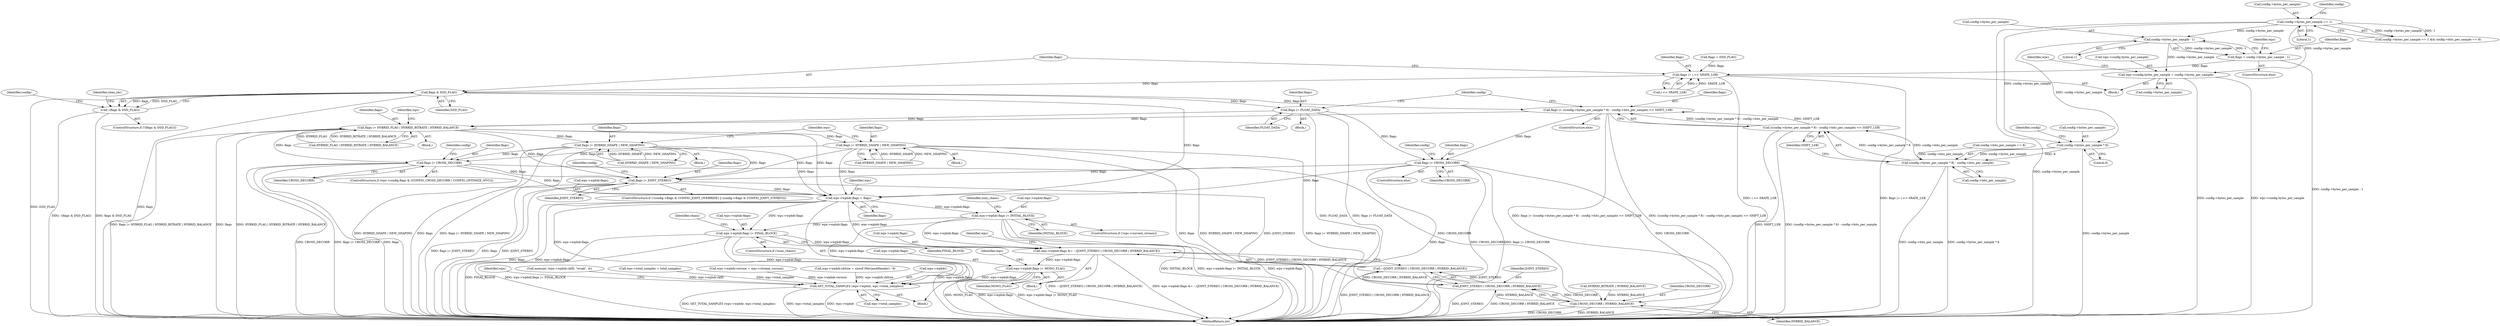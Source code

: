 digraph "0_WavPack_070ef6f138956d9ea9612e69586152339dbefe51@pointer" {
"1000264" [label="(Call,config->bytes_per_sample - 1)"];
"1000158" [label="(Call,config->bytes_per_sample == 1)"];
"1000262" [label="(Call,flags = config->bytes_per_sample - 1)"];
"1000379" [label="(Call,flags |= i << SRATE_LSB)"];
"1000386" [label="(Call,flags & DSD_FLAG)"];
"1000385" [label="(Call,!(flags & DSD_FLAG))"];
"1000411" [label="(Call,flags |= FLOAT_DATA)"];
"1000435" [label="(Call,flags |= HYBRID_FLAG | HYBRID_BITRATE | HYBRID_BALANCE)"];
"1000461" [label="(Call,flags |= HYBRID_SHAPE | NEW_SHAPING)"];
"1000500" [label="(Call,flags |= CROSS_DECORR)"];
"1000571" [label="(Call,flags |= JOINT_STEREO)"];
"1000887" [label="(Call,wps->wphdr.flags = flags)"];
"1000871" [label="(Call,SET_TOTAL_SAMPLES (wps->wphdr, wpc->total_samples))"];
"1000904" [label="(Call,wps->wphdr.flags |= INITIAL_BLOCK)"];
"1000914" [label="(Call,wps->wphdr.flags |= FINAL_BLOCK)"];
"1000926" [label="(Call,wps->wphdr.flags &= ~(JOINT_STEREO | CROSS_DECORR | HYBRID_BALANCE))"];
"1000938" [label="(Call,wps->wphdr.flags |= MONO_FLAG)"];
"1000933" [label="(Call,JOINT_STEREO | CROSS_DECORR | HYBRID_BALANCE)"];
"1000932" [label="(Call,~(JOINT_STEREO | CROSS_DECORR | HYBRID_BALANCE))"];
"1000935" [label="(Call,CROSS_DECORR | HYBRID_BALANCE)"];
"1000485" [label="(Call,flags |= HYBRID_SHAPE | NEW_SHAPING)"];
"1000555" [label="(Call,flags |= CROSS_DECORR)"];
"1000415" [label="(Call,flags |= ((config->bytes_per_sample * 8) - config->bits_per_sample) << SHIFT_LSB)"];
"1000310" [label="(Call,wpc->config.bytes_per_sample = config->bytes_per_sample)"];
"1000419" [label="(Call,config->bytes_per_sample * 8)"];
"1000418" [label="(Call,(config->bytes_per_sample * 8) - config->bits_per_sample)"];
"1000417" [label="(Call,((config->bytes_per_sample * 8) - config->bits_per_sample) << SHIFT_LSB)"];
"1000554" [label="(ControlStructure,else)"];
"1000881" [label="(Identifier,wps)"];
"1000937" [label="(Identifier,HYBRID_BALANCE)"];
"1000159" [label="(Call,config->bytes_per_sample)"];
"1000485" [label="(Call,flags |= HYBRID_SHAPE | NEW_SHAPING)"];
"1000311" [label="(Call,wpc->config.bytes_per_sample)"];
"1000162" [label="(Literal,1)"];
"1000871" [label="(Call,SET_TOTAL_SAMPLES (wps->wphdr, wpc->total_samples))"];
"1000431" [label="(Identifier,config)"];
"1000935" [label="(Call,CROSS_DECORR | HYBRID_BALANCE)"];
"1000487" [label="(Call,HYBRID_SHAPE | NEW_SHAPING)"];
"1000904" [label="(Call,wps->wphdr.flags |= INITIAL_BLOCK)"];
"1000417" [label="(Call,((config->bytes_per_sample * 8) - config->bits_per_sample) << SHIFT_LSB)"];
"1000557" [label="(Identifier,CROSS_DECORR)"];
"1000157" [label="(Call,config->bytes_per_sample == 1 && config->bits_per_sample == 8)"];
"1000461" [label="(Call,flags |= HYBRID_SHAPE | NEW_SHAPING)"];
"1000941" [label="(Identifier,wps)"];
"1000556" [label="(Identifier,flags)"];
"1000563" [label="(Identifier,config)"];
"1000555" [label="(Call,flags |= CROSS_DECORR)"];
"1000268" [label="(Literal,1)"];
"1000263" [label="(Identifier,flags)"];
"1000413" [label="(Identifier,FLOAT_DATA)"];
"1000571" [label="(Call,flags |= JOINT_STEREO)"];
"1000506" [label="(Identifier,config)"];
"1000427" [label="(Identifier,SHIFT_LSB)"];
"1000502" [label="(Identifier,CROSS_DECORR)"];
"1000106" [label="(Block,)"];
"1000163" [label="(Call,config->bits_per_sample == 8)"];
"1000887" [label="(Call,wps->wphdr.flags = flags)"];
"1000463" [label="(Call,HYBRID_SHAPE | NEW_SHAPING)"];
"1000462" [label="(Identifier,flags)"];
"1000322" [label="(Identifier,wpc)"];
"1000425" [label="(Identifier,config)"];
"1000911" [label="(ControlStructure,if (!num_chans))"];
"1000271" [label="(Identifier,wpc)"];
"1000394" [label="(Block,)"];
"1000265" [label="(Call,config->bytes_per_sample)"];
"1000415" [label="(Call,flags |= ((config->bytes_per_sample * 8) - config->bits_per_sample) << SHIFT_LSB)"];
"1000316" [label="(Call,config->bytes_per_sample)"];
"1000500" [label="(Call,flags |= CROSS_DECORR)"];
"1000381" [label="(Call,i << SRATE_LSB)"];
"1000416" [label="(Identifier,flags)"];
"1000437" [label="(Call,HYBRID_FLAG | HYBRID_BITRATE | HYBRID_BALANCE)"];
"1000920" [label="(Identifier,FINAL_BLOCK)"];
"1000420" [label="(Call,config->bytes_per_sample)"];
"1000261" [label="(ControlStructure,else)"];
"1000905" [label="(Call,wps->wphdr.flags)"];
"1000853" [label="(Call,memcpy (wps->wphdr.ckID, \"wvpk\", 4))"];
"1000269" [label="(Call,wpc->total_samples = total_samples)"];
"1000475" [label="(Block,)"];
"1000910" [label="(Identifier,INITIAL_BLOCK)"];
"1000926" [label="(Call,wps->wphdr.flags &= ~(JOINT_STEREO | CROSS_DECORR | HYBRID_BALANCE))"];
"1000451" [label="(Block,)"];
"1000423" [label="(Literal,8)"];
"1000932" [label="(Call,~(JOINT_STEREO | CROSS_DECORR | HYBRID_BALANCE))"];
"1000573" [label="(Identifier,JOINT_STEREO)"];
"1000262" [label="(Call,flags = config->bytes_per_sample - 1)"];
"1000878" [label="(Call,wps->wphdr.version = wpc->stream_version)"];
"1000944" [label="(Identifier,MONO_FLAG)"];
"1000434" [label="(Block,)"];
"1000392" [label="(Identifier,config)"];
"1000412" [label="(Identifier,flags)"];
"1000418" [label="(Call,(config->bytes_per_sample * 8) - config->bits_per_sample)"];
"1000861" [label="(Call,wps->wphdr.ckSize = sizeof (WavpackHeader) - 8)"];
"1000577" [label="(Identifier,config)"];
"1000379" [label="(Call,flags |= i << SRATE_LSB)"];
"1000893" [label="(Identifier,flags)"];
"1000388" [label="(Identifier,DSD_FLAG)"];
"1000913" [label="(Identifier,num_chans)"];
"1000923" [label="(Identifier,chans)"];
"1000586" [label="(Identifier,chan_ids)"];
"1000927" [label="(Call,wps->wphdr.flags)"];
"1000264" [label="(Call,config->bytes_per_sample - 1)"];
"1000688" [label="(Identifier,wpc)"];
"1000380" [label="(Identifier,flags)"];
"1000933" [label="(Call,JOINT_STEREO | CROSS_DECORR | HYBRID_BALANCE)"];
"1000875" [label="(Call,wpc->total_samples)"];
"1000439" [label="(Call,HYBRID_BITRATE | HYBRID_BALANCE)"];
"1000690" [label="(Block,)"];
"1000310" [label="(Call,wpc->config.bytes_per_sample = config->bytes_per_sample)"];
"1000939" [label="(Call,wps->wphdr.flags)"];
"1000411" [label="(Call,flags |= FLOAT_DATA)"];
"1000572" [label="(Identifier,flags)"];
"1000174" [label="(Call,flags = DSD_FLAG)"];
"1000386" [label="(Call,flags & DSD_FLAG)"];
"1000447" [label="(Identifier,wpc)"];
"1000165" [label="(Identifier,config)"];
"1000914" [label="(Call,wps->wphdr.flags |= FINAL_BLOCK)"];
"1000385" [label="(Call,!(flags & DSD_FLAG))"];
"1000384" [label="(ControlStructure,if (!(flags & DSD_FLAG)))"];
"1000896" [label="(Identifier,wps)"];
"1000414" [label="(ControlStructure,else)"];
"1000436" [label="(Identifier,flags)"];
"1000936" [label="(Identifier,CROSS_DECORR)"];
"1000490" [label="(ControlStructure,if (wpc->config.flags & (CONFIG_CROSS_DECORR | CONFIG_OPTIMIZE_WVC)))"];
"1000158" [label="(Call,config->bytes_per_sample == 1)"];
"1000925" [label="(Block,)"];
"1000989" [label="(MethodReturn,int)"];
"1000934" [label="(Identifier,JOINT_STEREO)"];
"1000872" [label="(Call,wps->wphdr)"];
"1000899" [label="(ControlStructure,if (!wpc->current_stream))"];
"1000435" [label="(Call,flags |= HYBRID_FLAG | HYBRID_BITRATE | HYBRID_BALANCE)"];
"1000419" [label="(Call,config->bytes_per_sample * 8)"];
"1000938" [label="(Call,wps->wphdr.flags |= MONO_FLAG)"];
"1000387" [label="(Identifier,flags)"];
"1000486" [label="(Identifier,flags)"];
"1000915" [label="(Call,wps->wphdr.flags)"];
"1000558" [label="(ControlStructure,if (!(config->flags & CONFIG_JOINT_OVERRIDE) || (config->flags & CONFIG_JOINT_STEREO)))"];
"1000501" [label="(Identifier,flags)"];
"1000424" [label="(Call,config->bits_per_sample)"];
"1000888" [label="(Call,wps->wphdr.flags)"];
"1000494" [label="(Identifier,wpc)"];
"1000264" -> "1000262"  [label="AST: "];
"1000264" -> "1000268"  [label="CFG: "];
"1000265" -> "1000264"  [label="AST: "];
"1000268" -> "1000264"  [label="AST: "];
"1000262" -> "1000264"  [label="CFG: "];
"1000264" -> "1000262"  [label="DDG: config->bytes_per_sample"];
"1000264" -> "1000262"  [label="DDG: 1"];
"1000158" -> "1000264"  [label="DDG: config->bytes_per_sample"];
"1000264" -> "1000310"  [label="DDG: config->bytes_per_sample"];
"1000264" -> "1000419"  [label="DDG: config->bytes_per_sample"];
"1000158" -> "1000157"  [label="AST: "];
"1000158" -> "1000162"  [label="CFG: "];
"1000159" -> "1000158"  [label="AST: "];
"1000162" -> "1000158"  [label="AST: "];
"1000165" -> "1000158"  [label="CFG: "];
"1000157" -> "1000158"  [label="CFG: "];
"1000158" -> "1000989"  [label="DDG: config->bytes_per_sample"];
"1000158" -> "1000157"  [label="DDG: config->bytes_per_sample"];
"1000158" -> "1000157"  [label="DDG: 1"];
"1000158" -> "1000310"  [label="DDG: config->bytes_per_sample"];
"1000158" -> "1000419"  [label="DDG: config->bytes_per_sample"];
"1000262" -> "1000261"  [label="AST: "];
"1000263" -> "1000262"  [label="AST: "];
"1000271" -> "1000262"  [label="CFG: "];
"1000262" -> "1000989"  [label="DDG: config->bytes_per_sample - 1"];
"1000262" -> "1000379"  [label="DDG: flags"];
"1000379" -> "1000106"  [label="AST: "];
"1000379" -> "1000381"  [label="CFG: "];
"1000380" -> "1000379"  [label="AST: "];
"1000381" -> "1000379"  [label="AST: "];
"1000387" -> "1000379"  [label="CFG: "];
"1000379" -> "1000989"  [label="DDG: flags |= i << SRATE_LSB"];
"1000379" -> "1000989"  [label="DDG: i << SRATE_LSB"];
"1000174" -> "1000379"  [label="DDG: flags"];
"1000381" -> "1000379"  [label="DDG: i"];
"1000381" -> "1000379"  [label="DDG: SRATE_LSB"];
"1000379" -> "1000386"  [label="DDG: flags"];
"1000386" -> "1000385"  [label="AST: "];
"1000386" -> "1000388"  [label="CFG: "];
"1000387" -> "1000386"  [label="AST: "];
"1000388" -> "1000386"  [label="AST: "];
"1000385" -> "1000386"  [label="CFG: "];
"1000386" -> "1000989"  [label="DDG: DSD_FLAG"];
"1000386" -> "1000989"  [label="DDG: flags"];
"1000386" -> "1000385"  [label="DDG: flags"];
"1000386" -> "1000385"  [label="DDG: DSD_FLAG"];
"1000386" -> "1000411"  [label="DDG: flags"];
"1000386" -> "1000415"  [label="DDG: flags"];
"1000386" -> "1000887"  [label="DDG: flags"];
"1000385" -> "1000384"  [label="AST: "];
"1000392" -> "1000385"  [label="CFG: "];
"1000586" -> "1000385"  [label="CFG: "];
"1000385" -> "1000989"  [label="DDG: flags & DSD_FLAG"];
"1000385" -> "1000989"  [label="DDG: !(flags & DSD_FLAG)"];
"1000411" -> "1000394"  [label="AST: "];
"1000411" -> "1000413"  [label="CFG: "];
"1000412" -> "1000411"  [label="AST: "];
"1000413" -> "1000411"  [label="AST: "];
"1000431" -> "1000411"  [label="CFG: "];
"1000411" -> "1000989"  [label="DDG: flags |= FLOAT_DATA"];
"1000411" -> "1000989"  [label="DDG: FLOAT_DATA"];
"1000411" -> "1000435"  [label="DDG: flags"];
"1000411" -> "1000555"  [label="DDG: flags"];
"1000435" -> "1000434"  [label="AST: "];
"1000435" -> "1000437"  [label="CFG: "];
"1000436" -> "1000435"  [label="AST: "];
"1000437" -> "1000435"  [label="AST: "];
"1000447" -> "1000435"  [label="CFG: "];
"1000435" -> "1000989"  [label="DDG: flags"];
"1000435" -> "1000989"  [label="DDG: HYBRID_FLAG | HYBRID_BITRATE | HYBRID_BALANCE"];
"1000435" -> "1000989"  [label="DDG: flags |= HYBRID_FLAG | HYBRID_BITRATE | HYBRID_BALANCE"];
"1000415" -> "1000435"  [label="DDG: flags"];
"1000437" -> "1000435"  [label="DDG: HYBRID_FLAG"];
"1000437" -> "1000435"  [label="DDG: HYBRID_BITRATE | HYBRID_BALANCE"];
"1000435" -> "1000461"  [label="DDG: flags"];
"1000435" -> "1000485"  [label="DDG: flags"];
"1000435" -> "1000500"  [label="DDG: flags"];
"1000435" -> "1000571"  [label="DDG: flags"];
"1000435" -> "1000887"  [label="DDG: flags"];
"1000461" -> "1000451"  [label="AST: "];
"1000461" -> "1000463"  [label="CFG: "];
"1000462" -> "1000461"  [label="AST: "];
"1000463" -> "1000461"  [label="AST: "];
"1000494" -> "1000461"  [label="CFG: "];
"1000461" -> "1000989"  [label="DDG: flags |= HYBRID_SHAPE | NEW_SHAPING"];
"1000461" -> "1000989"  [label="DDG: HYBRID_SHAPE | NEW_SHAPING"];
"1000461" -> "1000989"  [label="DDG: flags"];
"1000463" -> "1000461"  [label="DDG: HYBRID_SHAPE"];
"1000463" -> "1000461"  [label="DDG: NEW_SHAPING"];
"1000461" -> "1000500"  [label="DDG: flags"];
"1000461" -> "1000571"  [label="DDG: flags"];
"1000461" -> "1000887"  [label="DDG: flags"];
"1000500" -> "1000490"  [label="AST: "];
"1000500" -> "1000502"  [label="CFG: "];
"1000501" -> "1000500"  [label="AST: "];
"1000502" -> "1000500"  [label="AST: "];
"1000506" -> "1000500"  [label="CFG: "];
"1000500" -> "1000989"  [label="DDG: CROSS_DECORR"];
"1000500" -> "1000989"  [label="DDG: flags |= CROSS_DECORR"];
"1000500" -> "1000989"  [label="DDG: flags"];
"1000485" -> "1000500"  [label="DDG: flags"];
"1000500" -> "1000571"  [label="DDG: flags"];
"1000500" -> "1000887"  [label="DDG: flags"];
"1000500" -> "1000935"  [label="DDG: CROSS_DECORR"];
"1000571" -> "1000558"  [label="AST: "];
"1000571" -> "1000573"  [label="CFG: "];
"1000572" -> "1000571"  [label="AST: "];
"1000573" -> "1000571"  [label="AST: "];
"1000577" -> "1000571"  [label="CFG: "];
"1000571" -> "1000989"  [label="DDG: flags |= JOINT_STEREO"];
"1000571" -> "1000989"  [label="DDG: flags"];
"1000571" -> "1000989"  [label="DDG: JOINT_STEREO"];
"1000485" -> "1000571"  [label="DDG: flags"];
"1000555" -> "1000571"  [label="DDG: flags"];
"1000571" -> "1000887"  [label="DDG: flags"];
"1000571" -> "1000933"  [label="DDG: JOINT_STEREO"];
"1000887" -> "1000690"  [label="AST: "];
"1000887" -> "1000893"  [label="CFG: "];
"1000888" -> "1000887"  [label="AST: "];
"1000893" -> "1000887"  [label="AST: "];
"1000896" -> "1000887"  [label="CFG: "];
"1000887" -> "1000989"  [label="DDG: flags"];
"1000887" -> "1000989"  [label="DDG: wps->wphdr.flags"];
"1000887" -> "1000871"  [label="DDG: wps->wphdr.flags"];
"1000485" -> "1000887"  [label="DDG: flags"];
"1000555" -> "1000887"  [label="DDG: flags"];
"1000887" -> "1000904"  [label="DDG: wps->wphdr.flags"];
"1000887" -> "1000914"  [label="DDG: wps->wphdr.flags"];
"1000887" -> "1000926"  [label="DDG: wps->wphdr.flags"];
"1000871" -> "1000690"  [label="AST: "];
"1000871" -> "1000875"  [label="CFG: "];
"1000872" -> "1000871"  [label="AST: "];
"1000875" -> "1000871"  [label="AST: "];
"1000881" -> "1000871"  [label="CFG: "];
"1000871" -> "1000989"  [label="DDG: wps->wphdr"];
"1000871" -> "1000989"  [label="DDG: SET_TOTAL_SAMPLES (wps->wphdr, wpc->total_samples)"];
"1000871" -> "1000989"  [label="DDG: wpc->total_samples"];
"1000938" -> "1000871"  [label="DDG: wps->wphdr.flags"];
"1000904" -> "1000871"  [label="DDG: wps->wphdr.flags"];
"1000853" -> "1000871"  [label="DDG: wps->wphdr.ckID"];
"1000878" -> "1000871"  [label="DDG: wps->wphdr.version"];
"1000914" -> "1000871"  [label="DDG: wps->wphdr.flags"];
"1000861" -> "1000871"  [label="DDG: wps->wphdr.ckSize"];
"1000269" -> "1000871"  [label="DDG: wpc->total_samples"];
"1000904" -> "1000899"  [label="AST: "];
"1000904" -> "1000910"  [label="CFG: "];
"1000905" -> "1000904"  [label="AST: "];
"1000910" -> "1000904"  [label="AST: "];
"1000913" -> "1000904"  [label="CFG: "];
"1000904" -> "1000989"  [label="DDG: wps->wphdr.flags |= INITIAL_BLOCK"];
"1000904" -> "1000989"  [label="DDG: wps->wphdr.flags"];
"1000904" -> "1000989"  [label="DDG: INITIAL_BLOCK"];
"1000904" -> "1000914"  [label="DDG: wps->wphdr.flags"];
"1000904" -> "1000926"  [label="DDG: wps->wphdr.flags"];
"1000914" -> "1000911"  [label="AST: "];
"1000914" -> "1000920"  [label="CFG: "];
"1000915" -> "1000914"  [label="AST: "];
"1000920" -> "1000914"  [label="AST: "];
"1000923" -> "1000914"  [label="CFG: "];
"1000914" -> "1000989"  [label="DDG: FINAL_BLOCK"];
"1000914" -> "1000989"  [label="DDG: wps->wphdr.flags |= FINAL_BLOCK"];
"1000914" -> "1000989"  [label="DDG: wps->wphdr.flags"];
"1000914" -> "1000926"  [label="DDG: wps->wphdr.flags"];
"1000926" -> "1000925"  [label="AST: "];
"1000926" -> "1000932"  [label="CFG: "];
"1000927" -> "1000926"  [label="AST: "];
"1000932" -> "1000926"  [label="AST: "];
"1000941" -> "1000926"  [label="CFG: "];
"1000926" -> "1000989"  [label="DDG: wps->wphdr.flags &= ~(JOINT_STEREO | CROSS_DECORR | HYBRID_BALANCE)"];
"1000926" -> "1000989"  [label="DDG: ~(JOINT_STEREO | CROSS_DECORR | HYBRID_BALANCE)"];
"1000932" -> "1000926"  [label="DDG: JOINT_STEREO | CROSS_DECORR | HYBRID_BALANCE"];
"1000926" -> "1000938"  [label="DDG: wps->wphdr.flags"];
"1000938" -> "1000925"  [label="AST: "];
"1000938" -> "1000944"  [label="CFG: "];
"1000939" -> "1000938"  [label="AST: "];
"1000944" -> "1000938"  [label="AST: "];
"1000688" -> "1000938"  [label="CFG: "];
"1000938" -> "1000989"  [label="DDG: wps->wphdr.flags"];
"1000938" -> "1000989"  [label="DDG: wps->wphdr.flags |= MONO_FLAG"];
"1000938" -> "1000989"  [label="DDG: MONO_FLAG"];
"1000933" -> "1000932"  [label="AST: "];
"1000933" -> "1000935"  [label="CFG: "];
"1000934" -> "1000933"  [label="AST: "];
"1000935" -> "1000933"  [label="AST: "];
"1000932" -> "1000933"  [label="CFG: "];
"1000933" -> "1000989"  [label="DDG: CROSS_DECORR | HYBRID_BALANCE"];
"1000933" -> "1000989"  [label="DDG: JOINT_STEREO"];
"1000933" -> "1000932"  [label="DDG: JOINT_STEREO"];
"1000933" -> "1000932"  [label="DDG: CROSS_DECORR | HYBRID_BALANCE"];
"1000935" -> "1000933"  [label="DDG: CROSS_DECORR"];
"1000935" -> "1000933"  [label="DDG: HYBRID_BALANCE"];
"1000932" -> "1000989"  [label="DDG: JOINT_STEREO | CROSS_DECORR | HYBRID_BALANCE"];
"1000935" -> "1000937"  [label="CFG: "];
"1000936" -> "1000935"  [label="AST: "];
"1000937" -> "1000935"  [label="AST: "];
"1000935" -> "1000989"  [label="DDG: CROSS_DECORR"];
"1000935" -> "1000989"  [label="DDG: HYBRID_BALANCE"];
"1000555" -> "1000935"  [label="DDG: CROSS_DECORR"];
"1000439" -> "1000935"  [label="DDG: HYBRID_BALANCE"];
"1000485" -> "1000475"  [label="AST: "];
"1000485" -> "1000487"  [label="CFG: "];
"1000486" -> "1000485"  [label="AST: "];
"1000487" -> "1000485"  [label="AST: "];
"1000494" -> "1000485"  [label="CFG: "];
"1000485" -> "1000989"  [label="DDG: flags"];
"1000485" -> "1000989"  [label="DDG: HYBRID_SHAPE | NEW_SHAPING"];
"1000485" -> "1000989"  [label="DDG: flags |= HYBRID_SHAPE | NEW_SHAPING"];
"1000487" -> "1000485"  [label="DDG: HYBRID_SHAPE"];
"1000487" -> "1000485"  [label="DDG: NEW_SHAPING"];
"1000555" -> "1000554"  [label="AST: "];
"1000555" -> "1000557"  [label="CFG: "];
"1000556" -> "1000555"  [label="AST: "];
"1000557" -> "1000555"  [label="AST: "];
"1000563" -> "1000555"  [label="CFG: "];
"1000555" -> "1000989"  [label="DDG: CROSS_DECORR"];
"1000555" -> "1000989"  [label="DDG: flags |= CROSS_DECORR"];
"1000555" -> "1000989"  [label="DDG: flags"];
"1000415" -> "1000555"  [label="DDG: flags"];
"1000415" -> "1000414"  [label="AST: "];
"1000415" -> "1000417"  [label="CFG: "];
"1000416" -> "1000415"  [label="AST: "];
"1000417" -> "1000415"  [label="AST: "];
"1000431" -> "1000415"  [label="CFG: "];
"1000415" -> "1000989"  [label="DDG: flags |= ((config->bytes_per_sample * 8) - config->bits_per_sample) << SHIFT_LSB"];
"1000415" -> "1000989"  [label="DDG: ((config->bytes_per_sample * 8) - config->bits_per_sample) << SHIFT_LSB"];
"1000417" -> "1000415"  [label="DDG: (config->bytes_per_sample * 8) - config->bits_per_sample"];
"1000417" -> "1000415"  [label="DDG: SHIFT_LSB"];
"1000310" -> "1000106"  [label="AST: "];
"1000310" -> "1000316"  [label="CFG: "];
"1000311" -> "1000310"  [label="AST: "];
"1000316" -> "1000310"  [label="AST: "];
"1000322" -> "1000310"  [label="CFG: "];
"1000310" -> "1000989"  [label="DDG: config->bytes_per_sample"];
"1000310" -> "1000989"  [label="DDG: wpc->config.bytes_per_sample"];
"1000419" -> "1000418"  [label="AST: "];
"1000419" -> "1000423"  [label="CFG: "];
"1000420" -> "1000419"  [label="AST: "];
"1000423" -> "1000419"  [label="AST: "];
"1000425" -> "1000419"  [label="CFG: "];
"1000419" -> "1000989"  [label="DDG: config->bytes_per_sample"];
"1000419" -> "1000418"  [label="DDG: config->bytes_per_sample"];
"1000419" -> "1000418"  [label="DDG: 8"];
"1000418" -> "1000417"  [label="AST: "];
"1000418" -> "1000424"  [label="CFG: "];
"1000424" -> "1000418"  [label="AST: "];
"1000427" -> "1000418"  [label="CFG: "];
"1000418" -> "1000989"  [label="DDG: config->bits_per_sample"];
"1000418" -> "1000989"  [label="DDG: config->bytes_per_sample * 8"];
"1000418" -> "1000417"  [label="DDG: config->bytes_per_sample * 8"];
"1000418" -> "1000417"  [label="DDG: config->bits_per_sample"];
"1000163" -> "1000418"  [label="DDG: config->bits_per_sample"];
"1000417" -> "1000427"  [label="CFG: "];
"1000427" -> "1000417"  [label="AST: "];
"1000417" -> "1000989"  [label="DDG: SHIFT_LSB"];
"1000417" -> "1000989"  [label="DDG: (config->bytes_per_sample * 8) - config->bits_per_sample"];
}

